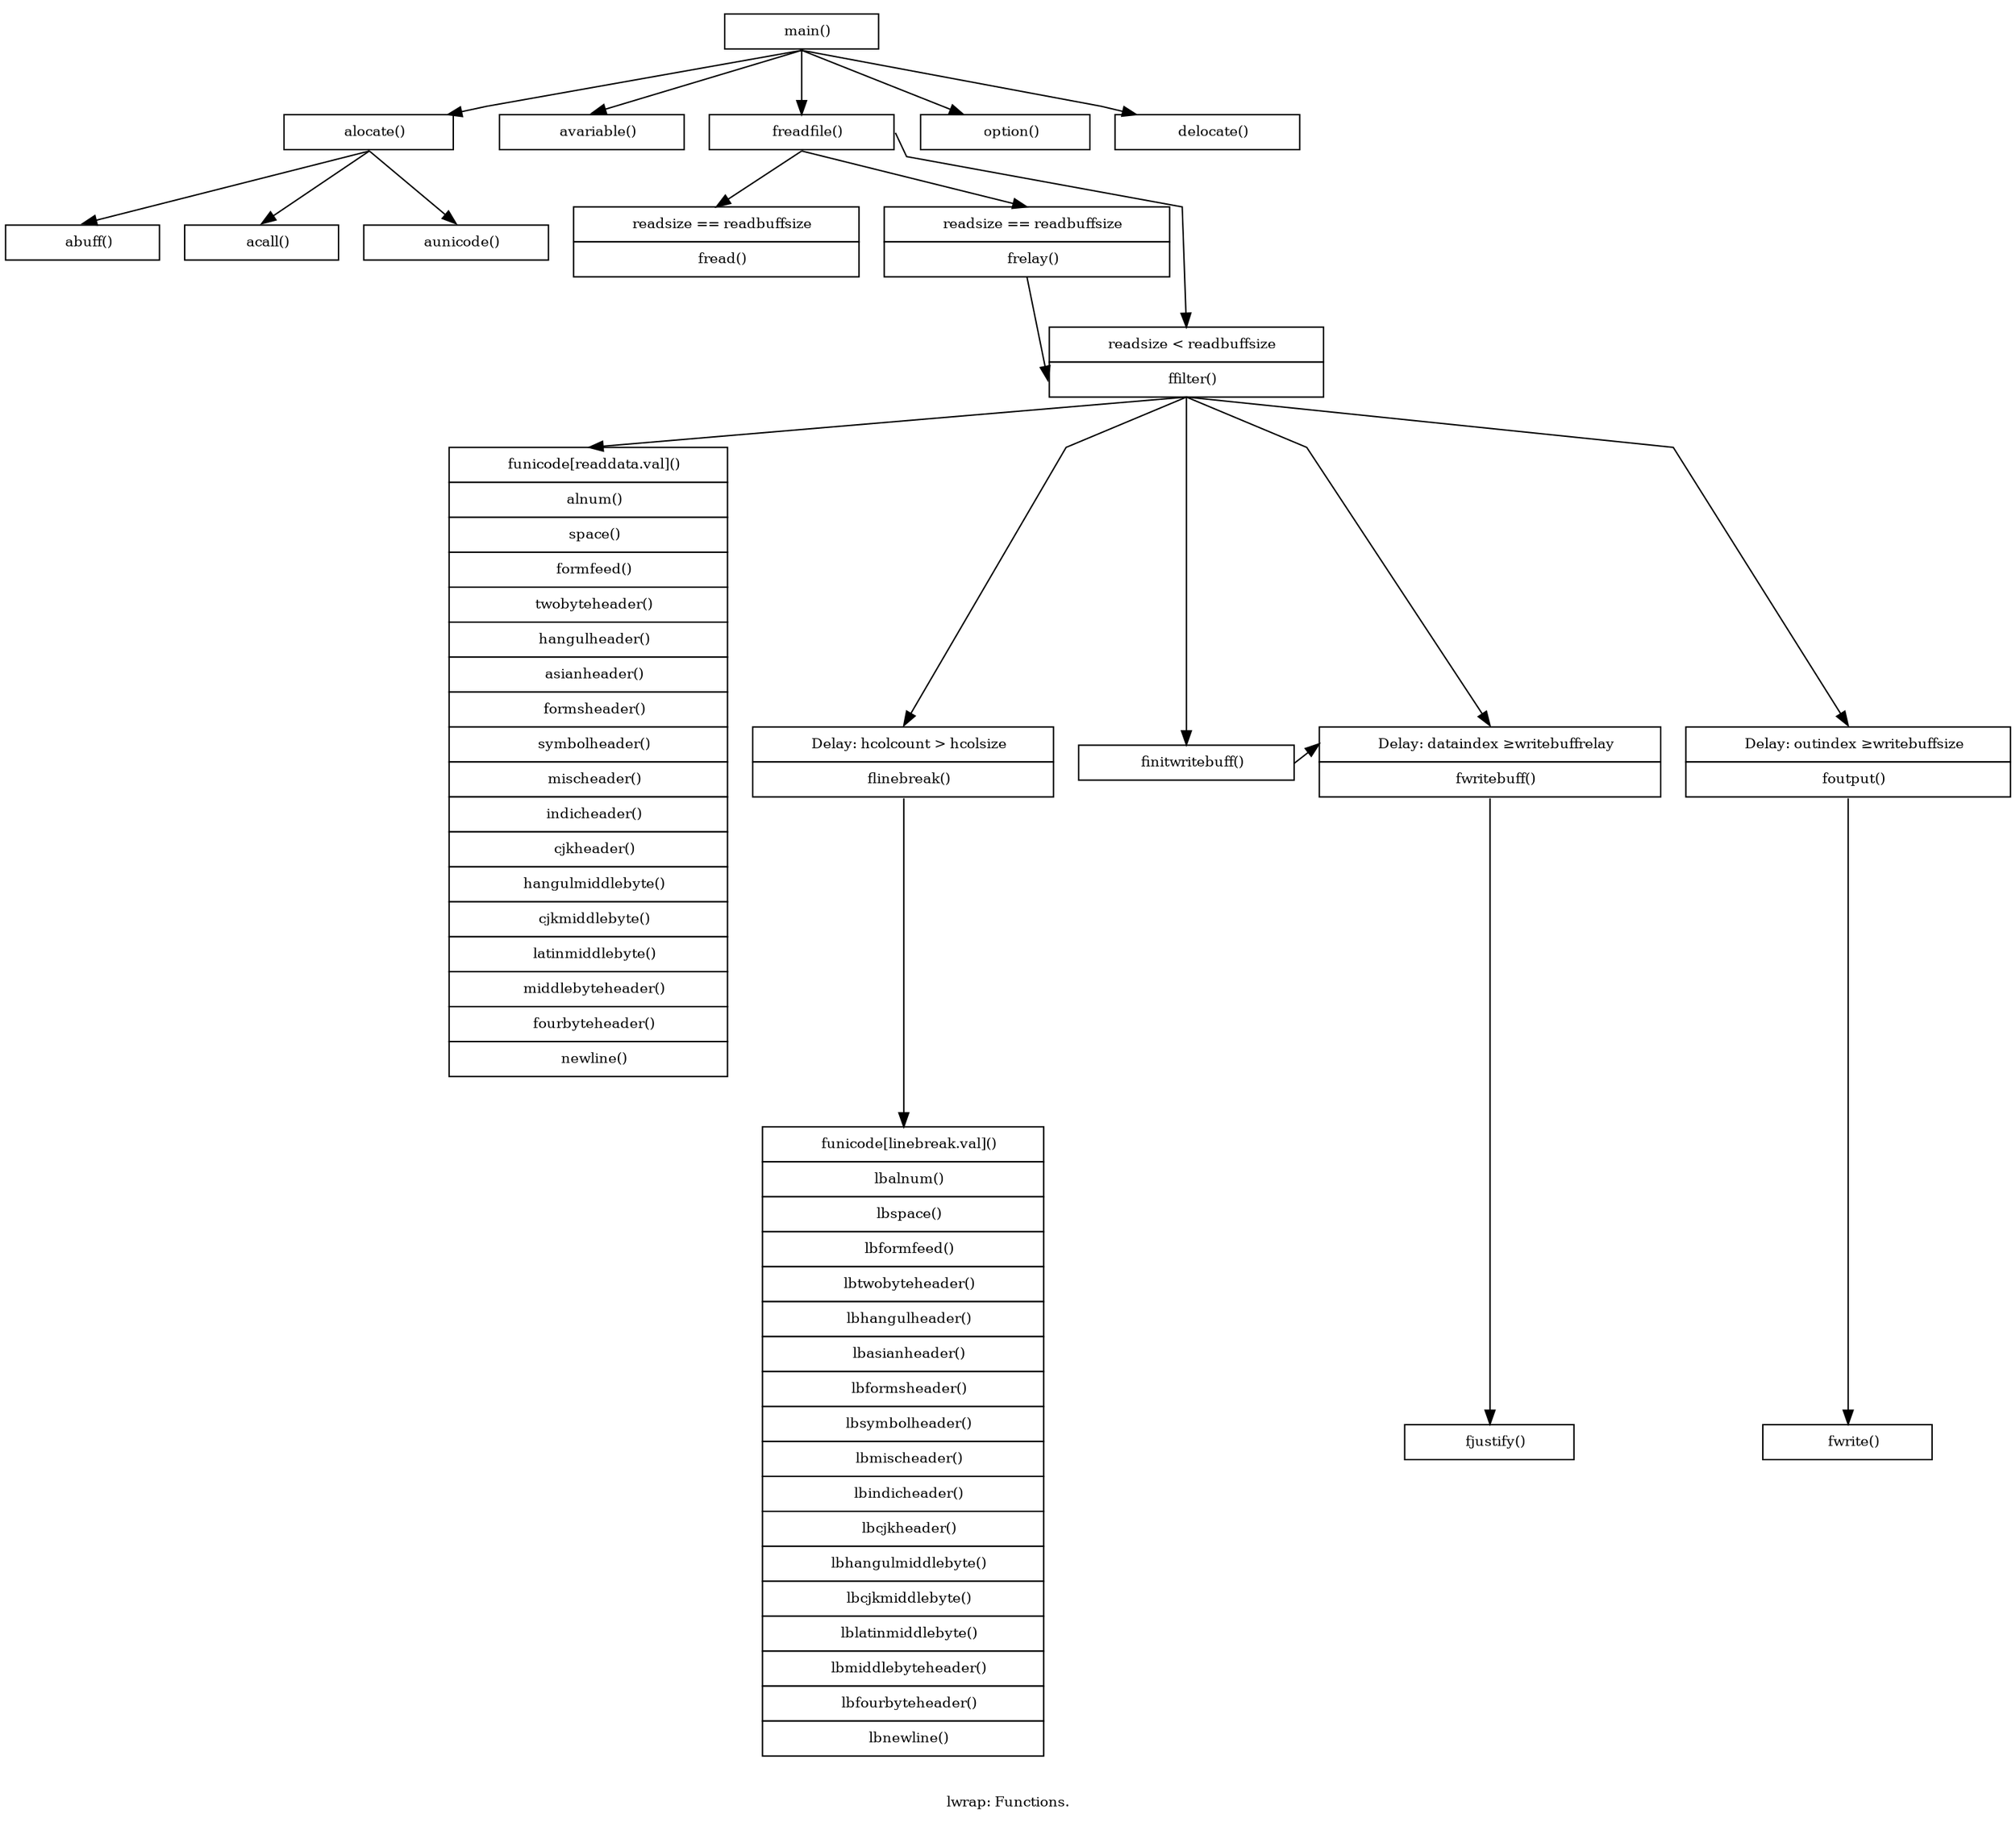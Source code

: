 digraph ports {
//	ranksep=1; size="40,40";
  { rank=same; n0}
  { rank=same; n1 n18 n3 n2 n4}
  { rank=same; n5 n6}
  { rank=same; n8}
  { rank=same; n9 n10 n11 n12}
	splines=polyline;
	n0 [shape=none,margin=0,label=<
	<TABLE BORDER="0" CELLBORDER="1"
	 CELLSPACING="0" CELLPADDING="4">
   <TR>
      <TD PORT="1" BGCOLOR="white" COLSPAN="11">
        <FONT POINT-SIZE="10">main()</FONT>
      </TD>
		</TR>
  </TABLE>>];
	n1 [shape=none,margin=0,label=<
	<TABLE BORDER="0" CELLBORDER="1"
	 CELLSPACING="0" CELLPADDING="4">
   <TR>
      <TD PORT="1" BGCOLOR="white" COLSPAN="11">
        <FONT POINT-SIZE="10">alocate()</FONT>
      </TD>
		</TR>
  </TABLE>>];
  n2 [shape=none,margin=0,label=<
	<TABLE BORDER="0" CELLBORDER="1"
	 CELLSPACING="0" CELLPADDING="4">
   <TR>
      <TD PORT="1" BGCOLOR="white" COLSPAN="11">
        <FONT POINT-SIZE="10">option()</FONT>
      </TD>
		</TR>
  </TABLE>>];
  n3 [shape=none,margin=0,label=<
	<TABLE BORDER="0" CELLBORDER="1"
	 CELLSPACING="0" CELLPADDING="4">
   <TR>
      <TD PORT="1" BGCOLOR="white" COLSPAN="11">
        <FONT POINT-SIZE="10">freadfile()</FONT>
      </TD>
		</TR>
  </TABLE>>];
  n4 [shape=none,margin=0,label=<
	<TABLE BORDER="0" CELLBORDER="1"
	 CELLSPACING="0" CELLPADDING="4">
   <TR>
      <TD PORT="1" BGCOLOR="white" COLSPAN="11">
        <FONT POINT-SIZE="10">delocate()</FONT>
      </TD>
		</TR>
  </TABLE>>];
  n5 [shape=none,margin=0,label=<
	<TABLE BORDER="0" CELLBORDER="1"
	 CELLSPACING="0" CELLPADDING="4">
   <TR>
      <TD PORT="1" BGCOLOR="white" COLSPAN="11">
        <FONT POINT-SIZE="10">readsize == readbuffsize</FONT>
      </TD>
		</TR>
   <TR>
      <TD PORT="2" BGCOLOR="white" COLSPAN="11">
        <FONT POINT-SIZE="10">fread()</FONT>
      </TD>
		</TR>
  </TABLE>>];
  n6 [shape=none,margin=0,label=<
	<TABLE BORDER="0" CELLBORDER="1"
	 CELLSPACING="0" CELLPADDING="4">
   <TR>
      <TD PORT="1" BGCOLOR="white" COLSPAN="11">
        <FONT POINT-SIZE="10">readsize == readbuffsize</FONT>
      </TD>
		</TR>
   <TR>
      <TD PORT="2" BGCOLOR="white" COLSPAN="11">
        <FONT POINT-SIZE="10">frelay()</FONT>
      </TD>
		</TR>
  </TABLE>>];
  n8 [shape=none,margin=0,label=<
	<TABLE BORDER="0" CELLBORDER="1"
	 CELLSPACING="0" CELLPADDING="4">
   <TR>
      <TD PORT="1" BGCOLOR="white" COLSPAN="11">
        <FONT POINT-SIZE="10">readsize &lt; readbuffsize</FONT>
      </TD>
		</TR>
   <TR>
      <TD PORT="3" BGCOLOR="white" COLSPAN="11">
        <FONT POINT-SIZE="10">ffilter()</FONT>
      </TD>
		</TR>
  </TABLE>>];
  n9 [shape=none,margin=0,label=<
	<TABLE BORDER="0" CELLBORDER="1"
	 CELLSPACING="0" CELLPADDING="4">
   <TR>
      <TD PORT="1" BGCOLOR="white" COLSPAN="11">
        <FONT POINT-SIZE="10">funicode[readdata.val]()</FONT>
      </TD>
		</TR>
   <TR>
      <TD PORT="1" BGCOLOR="white" COLSPAN="11">
        <FONT POINT-SIZE="10">alnum()</FONT>
      </TD>
		</TR>
   <TR>
      <TD PORT="1" BGCOLOR="white" COLSPAN="11">
        <FONT POINT-SIZE="10">space()</FONT>
      </TD>
	 </TR>
   <TR>
      <TD PORT="1" BGCOLOR="white" COLSPAN="11">
        <FONT POINT-SIZE="10">formfeed()</FONT>
      </TD>
		</TR>
  <TR>
      <TD PORT="1" BGCOLOR="white" COLSPAN="11">
        <FONT POINT-SIZE="10">twobyteheader()</FONT>
      </TD>
		</TR>
   <TR>
      <TD PORT="1" BGCOLOR="white" COLSPAN="11">
        <FONT POINT-SIZE="10">hangulheader()</FONT>
      </TD>
		</TR>
   <TR>
      <TD PORT="1" BGCOLOR="white" COLSPAN="11">
        <FONT POINT-SIZE="10">asianheader()</FONT>
      </TD>
		</TR>
   <TR>
      <TD PORT="1" BGCOLOR="white" COLSPAN="11">
        <FONT POINT-SIZE="10">formsheader()</FONT>
      </TD>
		</TR>
   <TR>
      <TD PORT="1" BGCOLOR="white" COLSPAN="11">
        <FONT POINT-SIZE="10">symbolheader()</FONT>
      </TD>
		</TR>
   <TR>
      <TD PORT="1" BGCOLOR="white" COLSPAN="11">
        <FONT POINT-SIZE="10">mischeader()</FONT>
      </TD>
		</TR>
   <TR>
      <TD PORT="1" BGCOLOR="white" COLSPAN="11">
        <FONT POINT-SIZE="10">indicheader()</FONT>
      </TD>
		</TR>
   <TR>
      <TD PORT="1" BGCOLOR="white" COLSPAN="11">
        <FONT POINT-SIZE="10">cjkheader()</FONT>
      </TD>
		</TR>
   <TR>
      <TD PORT="1" BGCOLOR="white" COLSPAN="11">
        <FONT POINT-SIZE="10">hangulmiddlebyte()</FONT>
      </TD>
		</TR>
   <TR>
      <TD PORT="1" BGCOLOR="white" COLSPAN="11">
        <FONT POINT-SIZE="10">cjkmiddlebyte()</FONT>
      </TD>
		</TR>
   <TR>
      <TD PORT="1" BGCOLOR="white" COLSPAN="11">
        <FONT POINT-SIZE="10">latinmiddlebyte()</FONT>
      </TD>
		</TR>
   <TR>
      <TD PORT="1" BGCOLOR="white" COLSPAN="11">
        <FONT POINT-SIZE="10">middlebyteheader()</FONT>
      </TD>
		</TR>
   <TR>
      <TD PORT="1" BGCOLOR="white" COLSPAN="11">
        <FONT POINT-SIZE="10">fourbyteheader()</FONT>
      </TD>
		</TR>
    <TR>
      <TD PORT="1" BGCOLOR="white" COLSPAN="11">
        <FONT POINT-SIZE="10">newline()</FONT>
      </TD>
		</TR>
  </TABLE>>];
  n10 [shape=none,margin=0,label=<
	<TABLE BORDER="0" CELLBORDER="1"
	 CELLSPACING="0" CELLPADDING="4">
   <TR>
      <TD PORT="1" BGCOLOR="white" COLSPAN="11">
        <FONT POINT-SIZE="10">Delay: hcolcount &gt; hcolsize</FONT>
      </TD>
		</TR>
   <TR>
      <TD PORT="2" BGCOLOR="white" COLSPAN="11">
        <FONT POINT-SIZE="10">flinebreak()</FONT>
      </TD>
		</TR>
  </TABLE>>];
  n11 [shape=none,margin=0,label=<
	<TABLE BORDER="0" CELLBORDER="1"
	 CELLSPACING="0" CELLPADDING="4">
   <TR>
      <TD PORT="1" BGCOLOR="white" COLSPAN="11">
        <FONT POINT-SIZE="10">finitwritebuff()</FONT>
      </TD>
		</TR>
  </TABLE>>];
   n12 [shape=none,margin=0,label=<
	<TABLE BORDER="0" CELLBORDER="1"
	 CELLSPACING="0" CELLPADDING="4">
   <TR>
      <TD PORT="1" BGCOLOR="white" COLSPAN="11">
        <FONT POINT-SIZE="10">Delay: dataindex &ge;writebuffrelay</FONT>
      </TD>
		</TR>
   <TR>
      <TD PORT="2" BGCOLOR="white" COLSPAN="11">
        <FONT POINT-SIZE="10">fwritebuff()</FONT>
      </TD>
		</TR>
  </TABLE>>];
   n13 [shape=none,margin=0,label=<
	<TABLE BORDER="0" CELLBORDER="1"
	 CELLSPACING="0" CELLPADDING="4">
   <TR>
      <TD PORT="1" BGCOLOR="white" COLSPAN="11">
        <FONT POINT-SIZE="10">Delay: outindex &ge;writebuffsize</FONT>
      </TD>
		</TR>
   <TR>
      <TD PORT="2" BGCOLOR="white" COLSPAN="11">
        <FONT POINT-SIZE="10">foutput()</FONT>
      </TD>
		</TR>
  </TABLE>>];
    n14 [shape=none,margin=0,label=<
	<TABLE BORDER="0" CELLBORDER="1"
	 CELLSPACING="0" CELLPADDING="4">
   <TR>
      <TD PORT="1" BGCOLOR="white" COLSPAN="11">
        <FONT POINT-SIZE="10">fwrite()</FONT>
      </TD>
		</TR>
  </TABLE>>];
    n15 [shape=none,margin=0,label=<
	<TABLE BORDER="0" CELLBORDER="1"
	 CELLSPACING="0" CELLPADDING="4">
   <TR>
      <TD PORT="1" BGCOLOR="white" COLSPAN="11">
        <FONT POINT-SIZE="10">abuff()</FONT>
      </TD>
		</TR>
  </TABLE>>];
    n16 [shape=none,margin=0,label=<
	<TABLE BORDER="0" CELLBORDER="1"
	 CELLSPACING="0" CELLPADDING="4">
   <TR>
      <TD PORT="1" BGCOLOR="white" COLSPAN="11">
        <FONT POINT-SIZE="10">acall()</FONT>
      </TD>
		</TR>
  </TABLE>>];
    n17 [shape=none,margin=0,label=<
	<TABLE BORDER="0" CELLBORDER="1"
	 CELLSPACING="0" CELLPADDING="4">
   <TR>
      <TD PORT="1" BGCOLOR="white" COLSPAN="11">
        <FONT POINT-SIZE="10">aunicode()</FONT>
      </TD>
		</TR>
  </TABLE>>];
     n18 [shape=none,margin=0,label=<
	<TABLE BORDER="0" CELLBORDER="1"
	 CELLSPACING="0" CELLPADDING="4">
   <TR>
      <TD PORT="1" BGCOLOR="white" COLSPAN="11">
        <FONT POINT-SIZE="10">avariable()</FONT>
      </TD>
		</TR>
  </TABLE>>];
     n19 [shape=none,margin=0,label=<
	<TABLE BORDER="0" CELLBORDER="1"
	 CELLSPACING="0" CELLPADDING="4">
   <TR>
      <TD PORT="1" BGCOLOR="white" COLSPAN="11">
        <FONT POINT-SIZE="10">fjustify()</FONT>
      </TD>
		</TR>
  </TABLE>>];
  n20 [shape=none,margin=0,label=<
	<TABLE BORDER="0" CELLBORDER="1"
	 CELLSPACING="0" CELLPADDING="4">
   <TR>
      <TD PORT="1" BGCOLOR="white" COLSPAN="11">
        <FONT POINT-SIZE="10">funicode[linebreak.val]()</FONT>
      </TD>
		</TR>
   <TR>
      <TD PORT="1" BGCOLOR="white" COLSPAN="11">
        <FONT POINT-SIZE="10">lbalnum()</FONT>
      </TD>
		</TR>
   <TR>
      <TD PORT="1" BGCOLOR="white" COLSPAN="11">
        <FONT POINT-SIZE="10">lbspace()</FONT>
      </TD>
	 </TR>
   <TR>
      <TD PORT="1" BGCOLOR="white" COLSPAN="11">
        <FONT POINT-SIZE="10">lbformfeed()</FONT>
      </TD>
		</TR>
  <TR>
      <TD PORT="1" BGCOLOR="white" COLSPAN="11">
        <FONT POINT-SIZE="10">lbtwobyteheader()</FONT>
      </TD>
		</TR>
   <TR>
      <TD PORT="1" BGCOLOR="white" COLSPAN="11">
        <FONT POINT-SIZE="10">lbhangulheader()</FONT>
      </TD>
		</TR>
   <TR>
      <TD PORT="1" BGCOLOR="white" COLSPAN="11">
        <FONT POINT-SIZE="10">lbasianheader()</FONT>
      </TD>
		</TR>
   <TR>
      <TD PORT="1" BGCOLOR="white" COLSPAN="11">
        <FONT POINT-SIZE="10">lbformsheader()</FONT>
      </TD>
		</TR>
   <TR>
      <TD PORT="1" BGCOLOR="white" COLSPAN="11">
        <FONT POINT-SIZE="10">lbsymbolheader()</FONT>
      </TD>
		</TR>
   <TR>
      <TD PORT="1" BGCOLOR="white" COLSPAN="11">
        <FONT POINT-SIZE="10">lbmischeader()</FONT>
      </TD>
		</TR>
   <TR>
      <TD PORT="1" BGCOLOR="white" COLSPAN="11">
        <FONT POINT-SIZE="10">lbindicheader()</FONT>
      </TD>
		</TR>
   <TR>
      <TD PORT="1" BGCOLOR="white" COLSPAN="11">
        <FONT POINT-SIZE="10">lbcjkheader()</FONT>
      </TD>
		</TR>
   <TR>
      <TD PORT="1" BGCOLOR="white" COLSPAN="11">
        <FONT POINT-SIZE="10">lbhangulmiddlebyte()</FONT>
      </TD>
		</TR>
   <TR>
      <TD PORT="1" BGCOLOR="white" COLSPAN="11">
        <FONT POINT-SIZE="10">lbcjkmiddlebyte()</FONT>
      </TD>
		</TR>
   <TR>
      <TD PORT="1" BGCOLOR="white" COLSPAN="11">
        <FONT POINT-SIZE="10">lblatinmiddlebyte()</FONT>
      </TD>
		</TR>
   <TR>
      <TD PORT="1" BGCOLOR="white" COLSPAN="11">
        <FONT POINT-SIZE="10">lbmiddlebyteheader()</FONT>
      </TD>
		</TR>
   <TR>
      <TD PORT="1" BGCOLOR="white" COLSPAN="11">
        <FONT POINT-SIZE="10">lbfourbyteheader()</FONT>
      </TD>
		</TR>
    <TR>
      <TD PORT="1" BGCOLOR="white" COLSPAN="11">
        <FONT POINT-SIZE="10">lbnewline()</FONT>
      </TD>
		</TR>
  </TABLE>>];
  n0:1:s->n18:1:n; 
  n0:1:s->n2:1;
  n0:1:s->n1:1;
  n0:1:s->n3:1;
  n0:1:s->n4:1;
  n1:1:s->n15:1:n;
  n1:1:s->n16:1:n;
  n1:1:s->n17:1:n;
  n3:1:s->n5:1:n;
  n3:1:s->n6:1:n;
  n3:1:e->n8:1:n;
  n6:2:s->n8:3:w;
  n8:3:s->n9:1:n;
  n8:3:s->n10:1:n;
  n8:3:s->n11:1;
  n8:3:s->n12:1:n;
  n8:3:s->n13:1:n;
  n10:2:s->n20:1:n;
  n11:1:e->n12:1:w;
  n12:2:s->n19:1;
  n13:2:s->n14:1;
	label = "\n\nlwrap: Functions.";
	fontsize=10;
}
